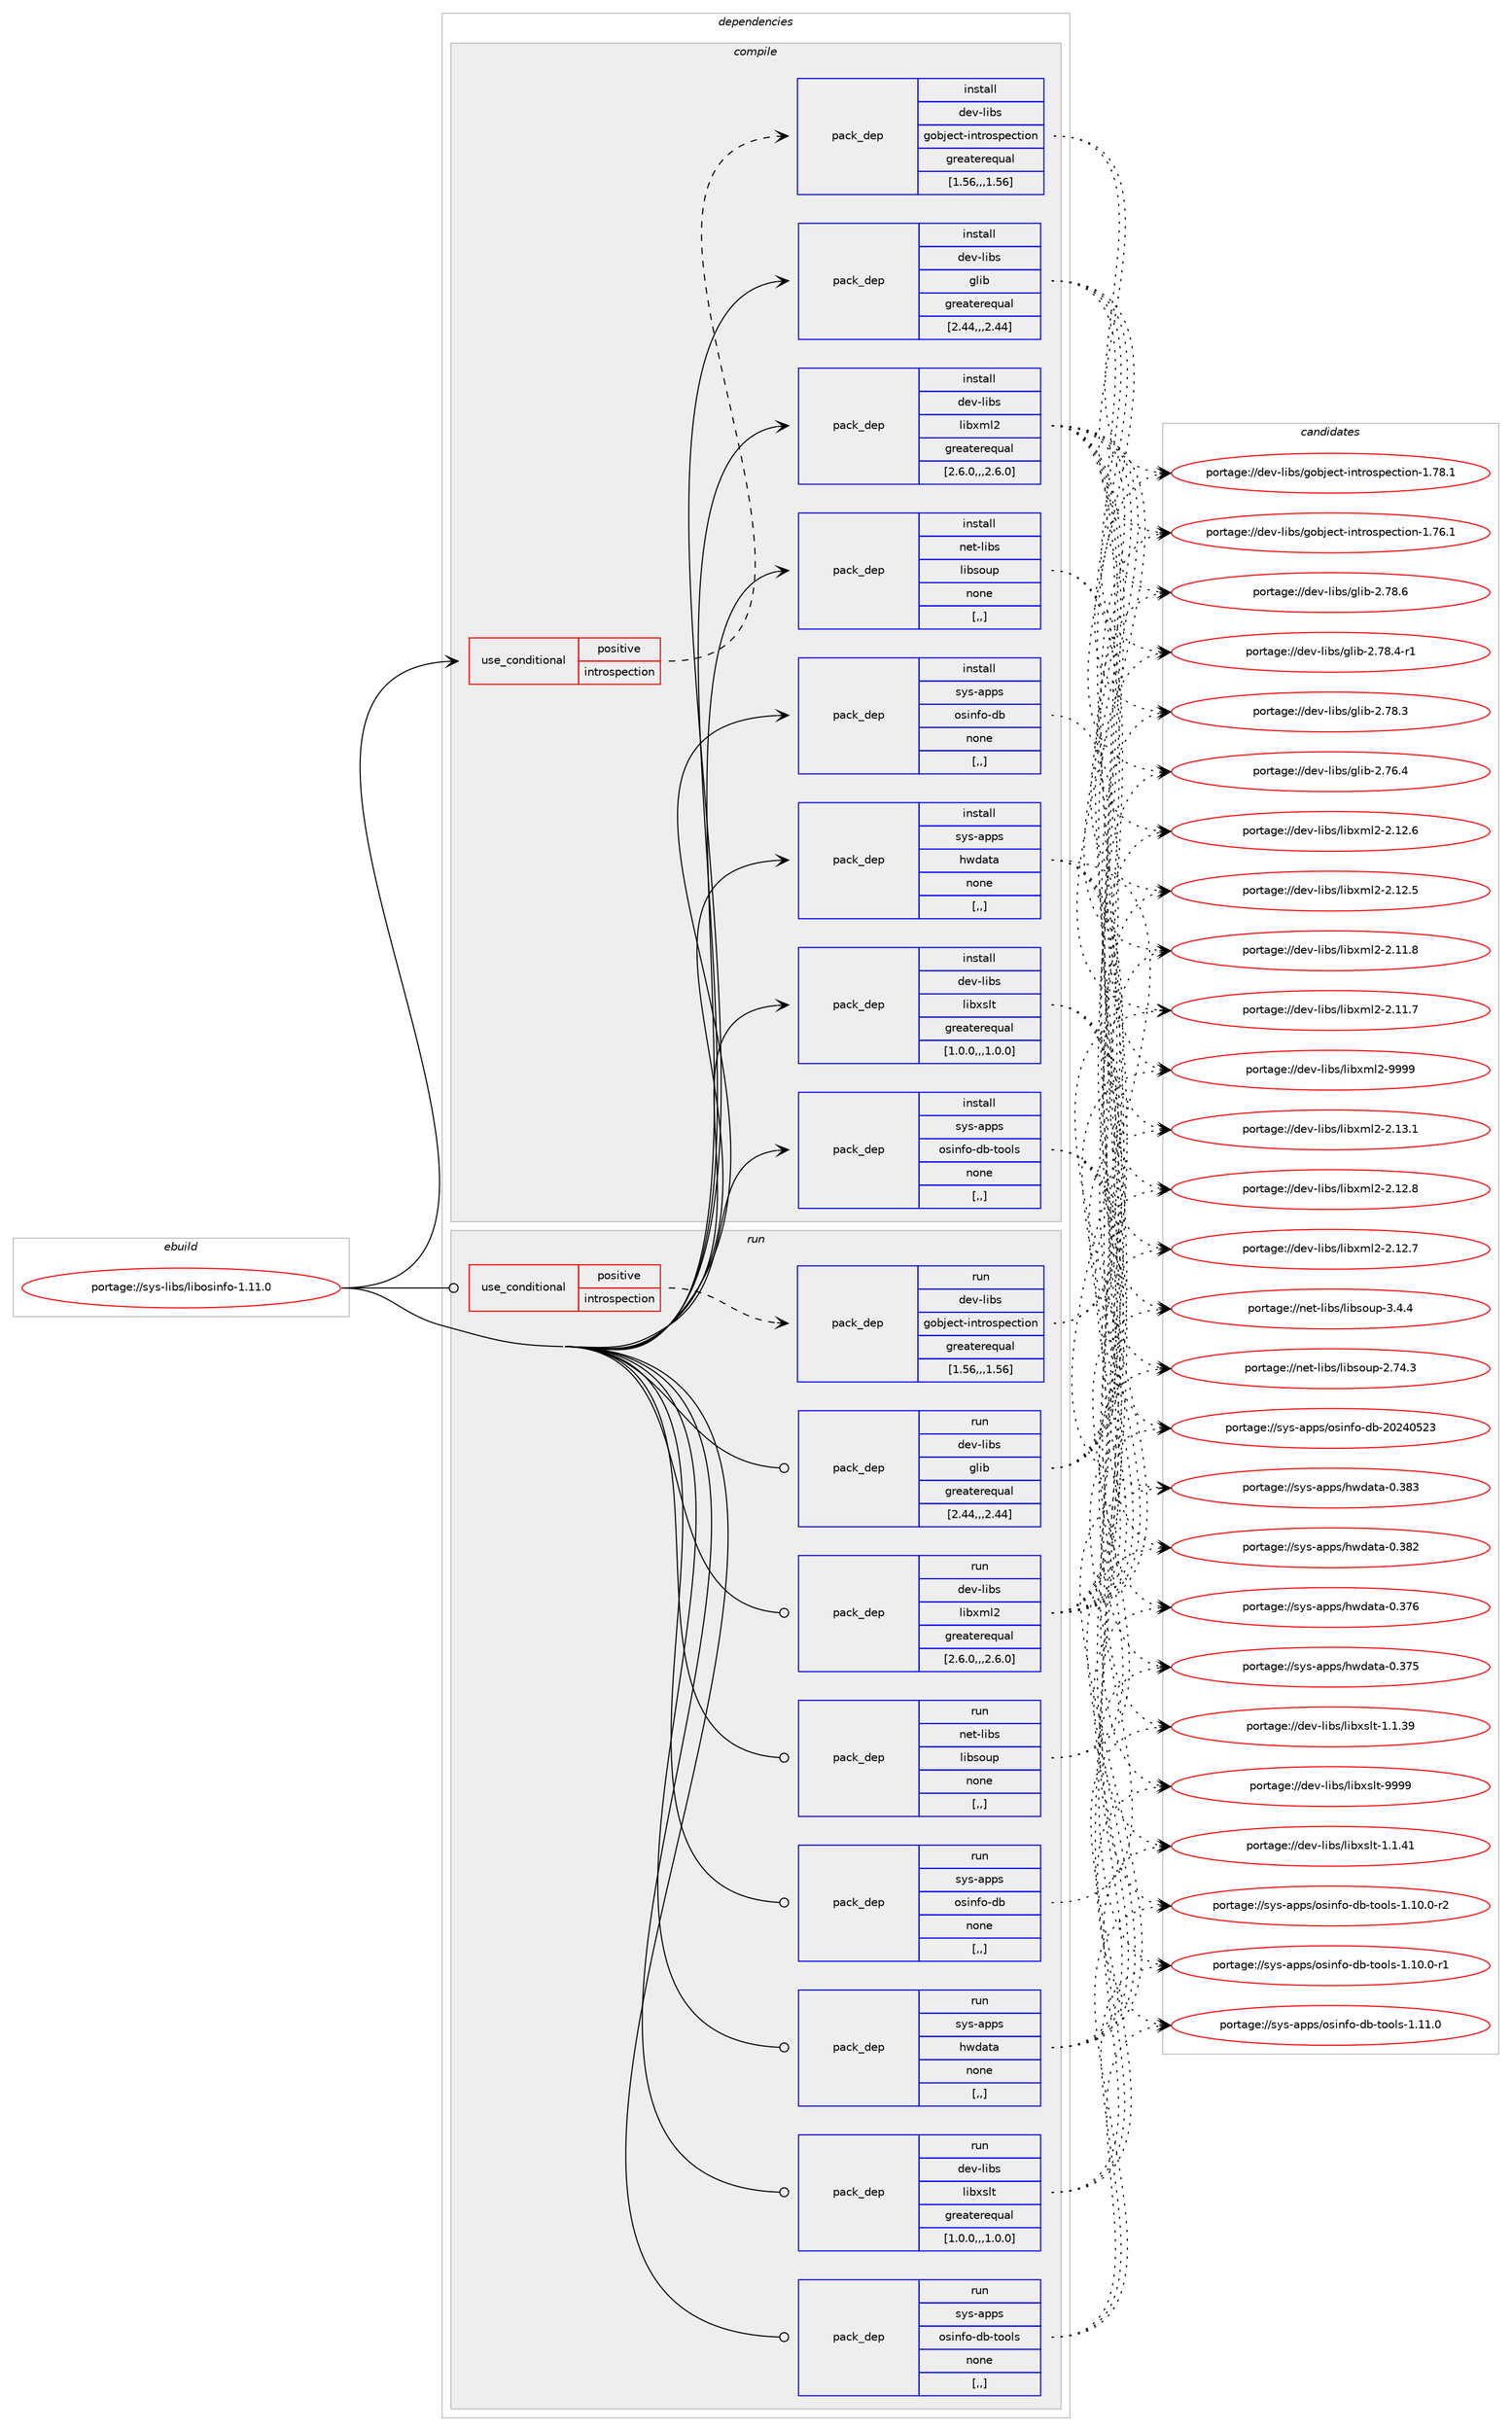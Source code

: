 digraph prolog {

# *************
# Graph options
# *************

newrank=true;
concentrate=true;
compound=true;
graph [rankdir=LR,fontname=Helvetica,fontsize=10,ranksep=1.5];#, ranksep=2.5, nodesep=0.2];
edge  [arrowhead=vee];
node  [fontname=Helvetica,fontsize=10];

# **********
# The ebuild
# **********

subgraph cluster_leftcol {
color=gray;
rank=same;
label=<<i>ebuild</i>>;
id [label="portage://sys-libs/libosinfo-1.11.0", color=red, width=4, href="../sys-libs/libosinfo-1.11.0.svg"];
}

# ****************
# The dependencies
# ****************

subgraph cluster_midcol {
color=gray;
label=<<i>dependencies</i>>;
subgraph cluster_compile {
fillcolor="#eeeeee";
style=filled;
label=<<i>compile</i>>;
subgraph cond117272 {
dependency439099 [label=<<TABLE BORDER="0" CELLBORDER="1" CELLSPACING="0" CELLPADDING="4"><TR><TD ROWSPAN="3" CELLPADDING="10">use_conditional</TD></TR><TR><TD>positive</TD></TR><TR><TD>introspection</TD></TR></TABLE>>, shape=none, color=red];
subgraph pack318831 {
dependency439100 [label=<<TABLE BORDER="0" CELLBORDER="1" CELLSPACING="0" CELLPADDING="4" WIDTH="220"><TR><TD ROWSPAN="6" CELLPADDING="30">pack_dep</TD></TR><TR><TD WIDTH="110">install</TD></TR><TR><TD>dev-libs</TD></TR><TR><TD>gobject-introspection</TD></TR><TR><TD>greaterequal</TD></TR><TR><TD>[1.56,,,1.56]</TD></TR></TABLE>>, shape=none, color=blue];
}
dependency439099:e -> dependency439100:w [weight=20,style="dashed",arrowhead="vee"];
}
id:e -> dependency439099:w [weight=20,style="solid",arrowhead="vee"];
subgraph pack318832 {
dependency439101 [label=<<TABLE BORDER="0" CELLBORDER="1" CELLSPACING="0" CELLPADDING="4" WIDTH="220"><TR><TD ROWSPAN="6" CELLPADDING="30">pack_dep</TD></TR><TR><TD WIDTH="110">install</TD></TR><TR><TD>dev-libs</TD></TR><TR><TD>glib</TD></TR><TR><TD>greaterequal</TD></TR><TR><TD>[2.44,,,2.44]</TD></TR></TABLE>>, shape=none, color=blue];
}
id:e -> dependency439101:w [weight=20,style="solid",arrowhead="vee"];
subgraph pack318833 {
dependency439102 [label=<<TABLE BORDER="0" CELLBORDER="1" CELLSPACING="0" CELLPADDING="4" WIDTH="220"><TR><TD ROWSPAN="6" CELLPADDING="30">pack_dep</TD></TR><TR><TD WIDTH="110">install</TD></TR><TR><TD>dev-libs</TD></TR><TR><TD>libxml2</TD></TR><TR><TD>greaterequal</TD></TR><TR><TD>[2.6.0,,,2.6.0]</TD></TR></TABLE>>, shape=none, color=blue];
}
id:e -> dependency439102:w [weight=20,style="solid",arrowhead="vee"];
subgraph pack318834 {
dependency439103 [label=<<TABLE BORDER="0" CELLBORDER="1" CELLSPACING="0" CELLPADDING="4" WIDTH="220"><TR><TD ROWSPAN="6" CELLPADDING="30">pack_dep</TD></TR><TR><TD WIDTH="110">install</TD></TR><TR><TD>dev-libs</TD></TR><TR><TD>libxslt</TD></TR><TR><TD>greaterequal</TD></TR><TR><TD>[1.0.0,,,1.0.0]</TD></TR></TABLE>>, shape=none, color=blue];
}
id:e -> dependency439103:w [weight=20,style="solid",arrowhead="vee"];
subgraph pack318835 {
dependency439104 [label=<<TABLE BORDER="0" CELLBORDER="1" CELLSPACING="0" CELLPADDING="4" WIDTH="220"><TR><TD ROWSPAN="6" CELLPADDING="30">pack_dep</TD></TR><TR><TD WIDTH="110">install</TD></TR><TR><TD>net-libs</TD></TR><TR><TD>libsoup</TD></TR><TR><TD>none</TD></TR><TR><TD>[,,]</TD></TR></TABLE>>, shape=none, color=blue];
}
id:e -> dependency439104:w [weight=20,style="solid",arrowhead="vee"];
subgraph pack318836 {
dependency439105 [label=<<TABLE BORDER="0" CELLBORDER="1" CELLSPACING="0" CELLPADDING="4" WIDTH="220"><TR><TD ROWSPAN="6" CELLPADDING="30">pack_dep</TD></TR><TR><TD WIDTH="110">install</TD></TR><TR><TD>sys-apps</TD></TR><TR><TD>hwdata</TD></TR><TR><TD>none</TD></TR><TR><TD>[,,]</TD></TR></TABLE>>, shape=none, color=blue];
}
id:e -> dependency439105:w [weight=20,style="solid",arrowhead="vee"];
subgraph pack318837 {
dependency439106 [label=<<TABLE BORDER="0" CELLBORDER="1" CELLSPACING="0" CELLPADDING="4" WIDTH="220"><TR><TD ROWSPAN="6" CELLPADDING="30">pack_dep</TD></TR><TR><TD WIDTH="110">install</TD></TR><TR><TD>sys-apps</TD></TR><TR><TD>osinfo-db</TD></TR><TR><TD>none</TD></TR><TR><TD>[,,]</TD></TR></TABLE>>, shape=none, color=blue];
}
id:e -> dependency439106:w [weight=20,style="solid",arrowhead="vee"];
subgraph pack318838 {
dependency439107 [label=<<TABLE BORDER="0" CELLBORDER="1" CELLSPACING="0" CELLPADDING="4" WIDTH="220"><TR><TD ROWSPAN="6" CELLPADDING="30">pack_dep</TD></TR><TR><TD WIDTH="110">install</TD></TR><TR><TD>sys-apps</TD></TR><TR><TD>osinfo-db-tools</TD></TR><TR><TD>none</TD></TR><TR><TD>[,,]</TD></TR></TABLE>>, shape=none, color=blue];
}
id:e -> dependency439107:w [weight=20,style="solid",arrowhead="vee"];
}
subgraph cluster_compileandrun {
fillcolor="#eeeeee";
style=filled;
label=<<i>compile and run</i>>;
}
subgraph cluster_run {
fillcolor="#eeeeee";
style=filled;
label=<<i>run</i>>;
subgraph cond117273 {
dependency439108 [label=<<TABLE BORDER="0" CELLBORDER="1" CELLSPACING="0" CELLPADDING="4"><TR><TD ROWSPAN="3" CELLPADDING="10">use_conditional</TD></TR><TR><TD>positive</TD></TR><TR><TD>introspection</TD></TR></TABLE>>, shape=none, color=red];
subgraph pack318839 {
dependency439109 [label=<<TABLE BORDER="0" CELLBORDER="1" CELLSPACING="0" CELLPADDING="4" WIDTH="220"><TR><TD ROWSPAN="6" CELLPADDING="30">pack_dep</TD></TR><TR><TD WIDTH="110">run</TD></TR><TR><TD>dev-libs</TD></TR><TR><TD>gobject-introspection</TD></TR><TR><TD>greaterequal</TD></TR><TR><TD>[1.56,,,1.56]</TD></TR></TABLE>>, shape=none, color=blue];
}
dependency439108:e -> dependency439109:w [weight=20,style="dashed",arrowhead="vee"];
}
id:e -> dependency439108:w [weight=20,style="solid",arrowhead="odot"];
subgraph pack318840 {
dependency439110 [label=<<TABLE BORDER="0" CELLBORDER="1" CELLSPACING="0" CELLPADDING="4" WIDTH="220"><TR><TD ROWSPAN="6" CELLPADDING="30">pack_dep</TD></TR><TR><TD WIDTH="110">run</TD></TR><TR><TD>dev-libs</TD></TR><TR><TD>glib</TD></TR><TR><TD>greaterequal</TD></TR><TR><TD>[2.44,,,2.44]</TD></TR></TABLE>>, shape=none, color=blue];
}
id:e -> dependency439110:w [weight=20,style="solid",arrowhead="odot"];
subgraph pack318841 {
dependency439111 [label=<<TABLE BORDER="0" CELLBORDER="1" CELLSPACING="0" CELLPADDING="4" WIDTH="220"><TR><TD ROWSPAN="6" CELLPADDING="30">pack_dep</TD></TR><TR><TD WIDTH="110">run</TD></TR><TR><TD>dev-libs</TD></TR><TR><TD>libxml2</TD></TR><TR><TD>greaterequal</TD></TR><TR><TD>[2.6.0,,,2.6.0]</TD></TR></TABLE>>, shape=none, color=blue];
}
id:e -> dependency439111:w [weight=20,style="solid",arrowhead="odot"];
subgraph pack318842 {
dependency439112 [label=<<TABLE BORDER="0" CELLBORDER="1" CELLSPACING="0" CELLPADDING="4" WIDTH="220"><TR><TD ROWSPAN="6" CELLPADDING="30">pack_dep</TD></TR><TR><TD WIDTH="110">run</TD></TR><TR><TD>dev-libs</TD></TR><TR><TD>libxslt</TD></TR><TR><TD>greaterequal</TD></TR><TR><TD>[1.0.0,,,1.0.0]</TD></TR></TABLE>>, shape=none, color=blue];
}
id:e -> dependency439112:w [weight=20,style="solid",arrowhead="odot"];
subgraph pack318843 {
dependency439113 [label=<<TABLE BORDER="0" CELLBORDER="1" CELLSPACING="0" CELLPADDING="4" WIDTH="220"><TR><TD ROWSPAN="6" CELLPADDING="30">pack_dep</TD></TR><TR><TD WIDTH="110">run</TD></TR><TR><TD>net-libs</TD></TR><TR><TD>libsoup</TD></TR><TR><TD>none</TD></TR><TR><TD>[,,]</TD></TR></TABLE>>, shape=none, color=blue];
}
id:e -> dependency439113:w [weight=20,style="solid",arrowhead="odot"];
subgraph pack318844 {
dependency439114 [label=<<TABLE BORDER="0" CELLBORDER="1" CELLSPACING="0" CELLPADDING="4" WIDTH="220"><TR><TD ROWSPAN="6" CELLPADDING="30">pack_dep</TD></TR><TR><TD WIDTH="110">run</TD></TR><TR><TD>sys-apps</TD></TR><TR><TD>hwdata</TD></TR><TR><TD>none</TD></TR><TR><TD>[,,]</TD></TR></TABLE>>, shape=none, color=blue];
}
id:e -> dependency439114:w [weight=20,style="solid",arrowhead="odot"];
subgraph pack318845 {
dependency439115 [label=<<TABLE BORDER="0" CELLBORDER="1" CELLSPACING="0" CELLPADDING="4" WIDTH="220"><TR><TD ROWSPAN="6" CELLPADDING="30">pack_dep</TD></TR><TR><TD WIDTH="110">run</TD></TR><TR><TD>sys-apps</TD></TR><TR><TD>osinfo-db</TD></TR><TR><TD>none</TD></TR><TR><TD>[,,]</TD></TR></TABLE>>, shape=none, color=blue];
}
id:e -> dependency439115:w [weight=20,style="solid",arrowhead="odot"];
subgraph pack318846 {
dependency439116 [label=<<TABLE BORDER="0" CELLBORDER="1" CELLSPACING="0" CELLPADDING="4" WIDTH="220"><TR><TD ROWSPAN="6" CELLPADDING="30">pack_dep</TD></TR><TR><TD WIDTH="110">run</TD></TR><TR><TD>sys-apps</TD></TR><TR><TD>osinfo-db-tools</TD></TR><TR><TD>none</TD></TR><TR><TD>[,,]</TD></TR></TABLE>>, shape=none, color=blue];
}
id:e -> dependency439116:w [weight=20,style="solid",arrowhead="odot"];
}
}

# **************
# The candidates
# **************

subgraph cluster_choices {
rank=same;
color=gray;
label=<<i>candidates</i>>;

subgraph choice318831 {
color=black;
nodesep=1;
choice1001011184510810598115471031119810610199116451051101161141111151121019911610511111045494655564649 [label="portage://dev-libs/gobject-introspection-1.78.1", color=red, width=4,href="../dev-libs/gobject-introspection-1.78.1.svg"];
choice1001011184510810598115471031119810610199116451051101161141111151121019911610511111045494655544649 [label="portage://dev-libs/gobject-introspection-1.76.1", color=red, width=4,href="../dev-libs/gobject-introspection-1.76.1.svg"];
dependency439100:e -> choice1001011184510810598115471031119810610199116451051101161141111151121019911610511111045494655564649:w [style=dotted,weight="100"];
dependency439100:e -> choice1001011184510810598115471031119810610199116451051101161141111151121019911610511111045494655544649:w [style=dotted,weight="100"];
}
subgraph choice318832 {
color=black;
nodesep=1;
choice1001011184510810598115471031081059845504655564654 [label="portage://dev-libs/glib-2.78.6", color=red, width=4,href="../dev-libs/glib-2.78.6.svg"];
choice10010111845108105981154710310810598455046555646524511449 [label="portage://dev-libs/glib-2.78.4-r1", color=red, width=4,href="../dev-libs/glib-2.78.4-r1.svg"];
choice1001011184510810598115471031081059845504655564651 [label="portage://dev-libs/glib-2.78.3", color=red, width=4,href="../dev-libs/glib-2.78.3.svg"];
choice1001011184510810598115471031081059845504655544652 [label="portage://dev-libs/glib-2.76.4", color=red, width=4,href="../dev-libs/glib-2.76.4.svg"];
dependency439101:e -> choice1001011184510810598115471031081059845504655564654:w [style=dotted,weight="100"];
dependency439101:e -> choice10010111845108105981154710310810598455046555646524511449:w [style=dotted,weight="100"];
dependency439101:e -> choice1001011184510810598115471031081059845504655564651:w [style=dotted,weight="100"];
dependency439101:e -> choice1001011184510810598115471031081059845504655544652:w [style=dotted,weight="100"];
}
subgraph choice318833 {
color=black;
nodesep=1;
choice10010111845108105981154710810598120109108504557575757 [label="portage://dev-libs/libxml2-9999", color=red, width=4,href="../dev-libs/libxml2-9999.svg"];
choice100101118451081059811547108105981201091085045504649514649 [label="portage://dev-libs/libxml2-2.13.1", color=red, width=4,href="../dev-libs/libxml2-2.13.1.svg"];
choice100101118451081059811547108105981201091085045504649504656 [label="portage://dev-libs/libxml2-2.12.8", color=red, width=4,href="../dev-libs/libxml2-2.12.8.svg"];
choice100101118451081059811547108105981201091085045504649504655 [label="portage://dev-libs/libxml2-2.12.7", color=red, width=4,href="../dev-libs/libxml2-2.12.7.svg"];
choice100101118451081059811547108105981201091085045504649504654 [label="portage://dev-libs/libxml2-2.12.6", color=red, width=4,href="../dev-libs/libxml2-2.12.6.svg"];
choice100101118451081059811547108105981201091085045504649504653 [label="portage://dev-libs/libxml2-2.12.5", color=red, width=4,href="../dev-libs/libxml2-2.12.5.svg"];
choice100101118451081059811547108105981201091085045504649494656 [label="portage://dev-libs/libxml2-2.11.8", color=red, width=4,href="../dev-libs/libxml2-2.11.8.svg"];
choice100101118451081059811547108105981201091085045504649494655 [label="portage://dev-libs/libxml2-2.11.7", color=red, width=4,href="../dev-libs/libxml2-2.11.7.svg"];
dependency439102:e -> choice10010111845108105981154710810598120109108504557575757:w [style=dotted,weight="100"];
dependency439102:e -> choice100101118451081059811547108105981201091085045504649514649:w [style=dotted,weight="100"];
dependency439102:e -> choice100101118451081059811547108105981201091085045504649504656:w [style=dotted,weight="100"];
dependency439102:e -> choice100101118451081059811547108105981201091085045504649504655:w [style=dotted,weight="100"];
dependency439102:e -> choice100101118451081059811547108105981201091085045504649504654:w [style=dotted,weight="100"];
dependency439102:e -> choice100101118451081059811547108105981201091085045504649504653:w [style=dotted,weight="100"];
dependency439102:e -> choice100101118451081059811547108105981201091085045504649494656:w [style=dotted,weight="100"];
dependency439102:e -> choice100101118451081059811547108105981201091085045504649494655:w [style=dotted,weight="100"];
}
subgraph choice318834 {
color=black;
nodesep=1;
choice100101118451081059811547108105981201151081164557575757 [label="portage://dev-libs/libxslt-9999", color=red, width=4,href="../dev-libs/libxslt-9999.svg"];
choice1001011184510810598115471081059812011510811645494649465249 [label="portage://dev-libs/libxslt-1.1.41", color=red, width=4,href="../dev-libs/libxslt-1.1.41.svg"];
choice1001011184510810598115471081059812011510811645494649465157 [label="portage://dev-libs/libxslt-1.1.39", color=red, width=4,href="../dev-libs/libxslt-1.1.39.svg"];
dependency439103:e -> choice100101118451081059811547108105981201151081164557575757:w [style=dotted,weight="100"];
dependency439103:e -> choice1001011184510810598115471081059812011510811645494649465249:w [style=dotted,weight="100"];
dependency439103:e -> choice1001011184510810598115471081059812011510811645494649465157:w [style=dotted,weight="100"];
}
subgraph choice318835 {
color=black;
nodesep=1;
choice11010111645108105981154710810598115111117112455146524652 [label="portage://net-libs/libsoup-3.4.4", color=red, width=4,href="../net-libs/libsoup-3.4.4.svg"];
choice1101011164510810598115471081059811511111711245504655524651 [label="portage://net-libs/libsoup-2.74.3", color=red, width=4,href="../net-libs/libsoup-2.74.3.svg"];
dependency439104:e -> choice11010111645108105981154710810598115111117112455146524652:w [style=dotted,weight="100"];
dependency439104:e -> choice1101011164510810598115471081059811511111711245504655524651:w [style=dotted,weight="100"];
}
subgraph choice318836 {
color=black;
nodesep=1;
choice1151211154597112112115471041191009711697454846515651 [label="portage://sys-apps/hwdata-0.383", color=red, width=4,href="../sys-apps/hwdata-0.383.svg"];
choice1151211154597112112115471041191009711697454846515650 [label="portage://sys-apps/hwdata-0.382", color=red, width=4,href="../sys-apps/hwdata-0.382.svg"];
choice1151211154597112112115471041191009711697454846515554 [label="portage://sys-apps/hwdata-0.376", color=red, width=4,href="../sys-apps/hwdata-0.376.svg"];
choice1151211154597112112115471041191009711697454846515553 [label="portage://sys-apps/hwdata-0.375", color=red, width=4,href="../sys-apps/hwdata-0.375.svg"];
dependency439105:e -> choice1151211154597112112115471041191009711697454846515651:w [style=dotted,weight="100"];
dependency439105:e -> choice1151211154597112112115471041191009711697454846515650:w [style=dotted,weight="100"];
dependency439105:e -> choice1151211154597112112115471041191009711697454846515554:w [style=dotted,weight="100"];
dependency439105:e -> choice1151211154597112112115471041191009711697454846515553:w [style=dotted,weight="100"];
}
subgraph choice318837 {
color=black;
nodesep=1;
choice1151211154597112112115471111151051101021114510098455048505248535051 [label="portage://sys-apps/osinfo-db-20240523", color=red, width=4,href="../sys-apps/osinfo-db-20240523.svg"];
dependency439106:e -> choice1151211154597112112115471111151051101021114510098455048505248535051:w [style=dotted,weight="100"];
}
subgraph choice318838 {
color=black;
nodesep=1;
choice11512111545971121121154711111510511010211145100984511611111110811545494649494648 [label="portage://sys-apps/osinfo-db-tools-1.11.0", color=red, width=4,href="../sys-apps/osinfo-db-tools-1.11.0.svg"];
choice115121115459711211211547111115105110102111451009845116111111108115454946494846484511450 [label="portage://sys-apps/osinfo-db-tools-1.10.0-r2", color=red, width=4,href="../sys-apps/osinfo-db-tools-1.10.0-r2.svg"];
choice115121115459711211211547111115105110102111451009845116111111108115454946494846484511449 [label="portage://sys-apps/osinfo-db-tools-1.10.0-r1", color=red, width=4,href="../sys-apps/osinfo-db-tools-1.10.0-r1.svg"];
dependency439107:e -> choice11512111545971121121154711111510511010211145100984511611111110811545494649494648:w [style=dotted,weight="100"];
dependency439107:e -> choice115121115459711211211547111115105110102111451009845116111111108115454946494846484511450:w [style=dotted,weight="100"];
dependency439107:e -> choice115121115459711211211547111115105110102111451009845116111111108115454946494846484511449:w [style=dotted,weight="100"];
}
subgraph choice318839 {
color=black;
nodesep=1;
choice1001011184510810598115471031119810610199116451051101161141111151121019911610511111045494655564649 [label="portage://dev-libs/gobject-introspection-1.78.1", color=red, width=4,href="../dev-libs/gobject-introspection-1.78.1.svg"];
choice1001011184510810598115471031119810610199116451051101161141111151121019911610511111045494655544649 [label="portage://dev-libs/gobject-introspection-1.76.1", color=red, width=4,href="../dev-libs/gobject-introspection-1.76.1.svg"];
dependency439109:e -> choice1001011184510810598115471031119810610199116451051101161141111151121019911610511111045494655564649:w [style=dotted,weight="100"];
dependency439109:e -> choice1001011184510810598115471031119810610199116451051101161141111151121019911610511111045494655544649:w [style=dotted,weight="100"];
}
subgraph choice318840 {
color=black;
nodesep=1;
choice1001011184510810598115471031081059845504655564654 [label="portage://dev-libs/glib-2.78.6", color=red, width=4,href="../dev-libs/glib-2.78.6.svg"];
choice10010111845108105981154710310810598455046555646524511449 [label="portage://dev-libs/glib-2.78.4-r1", color=red, width=4,href="../dev-libs/glib-2.78.4-r1.svg"];
choice1001011184510810598115471031081059845504655564651 [label="portage://dev-libs/glib-2.78.3", color=red, width=4,href="../dev-libs/glib-2.78.3.svg"];
choice1001011184510810598115471031081059845504655544652 [label="portage://dev-libs/glib-2.76.4", color=red, width=4,href="../dev-libs/glib-2.76.4.svg"];
dependency439110:e -> choice1001011184510810598115471031081059845504655564654:w [style=dotted,weight="100"];
dependency439110:e -> choice10010111845108105981154710310810598455046555646524511449:w [style=dotted,weight="100"];
dependency439110:e -> choice1001011184510810598115471031081059845504655564651:w [style=dotted,weight="100"];
dependency439110:e -> choice1001011184510810598115471031081059845504655544652:w [style=dotted,weight="100"];
}
subgraph choice318841 {
color=black;
nodesep=1;
choice10010111845108105981154710810598120109108504557575757 [label="portage://dev-libs/libxml2-9999", color=red, width=4,href="../dev-libs/libxml2-9999.svg"];
choice100101118451081059811547108105981201091085045504649514649 [label="portage://dev-libs/libxml2-2.13.1", color=red, width=4,href="../dev-libs/libxml2-2.13.1.svg"];
choice100101118451081059811547108105981201091085045504649504656 [label="portage://dev-libs/libxml2-2.12.8", color=red, width=4,href="../dev-libs/libxml2-2.12.8.svg"];
choice100101118451081059811547108105981201091085045504649504655 [label="portage://dev-libs/libxml2-2.12.7", color=red, width=4,href="../dev-libs/libxml2-2.12.7.svg"];
choice100101118451081059811547108105981201091085045504649504654 [label="portage://dev-libs/libxml2-2.12.6", color=red, width=4,href="../dev-libs/libxml2-2.12.6.svg"];
choice100101118451081059811547108105981201091085045504649504653 [label="portage://dev-libs/libxml2-2.12.5", color=red, width=4,href="../dev-libs/libxml2-2.12.5.svg"];
choice100101118451081059811547108105981201091085045504649494656 [label="portage://dev-libs/libxml2-2.11.8", color=red, width=4,href="../dev-libs/libxml2-2.11.8.svg"];
choice100101118451081059811547108105981201091085045504649494655 [label="portage://dev-libs/libxml2-2.11.7", color=red, width=4,href="../dev-libs/libxml2-2.11.7.svg"];
dependency439111:e -> choice10010111845108105981154710810598120109108504557575757:w [style=dotted,weight="100"];
dependency439111:e -> choice100101118451081059811547108105981201091085045504649514649:w [style=dotted,weight="100"];
dependency439111:e -> choice100101118451081059811547108105981201091085045504649504656:w [style=dotted,weight="100"];
dependency439111:e -> choice100101118451081059811547108105981201091085045504649504655:w [style=dotted,weight="100"];
dependency439111:e -> choice100101118451081059811547108105981201091085045504649504654:w [style=dotted,weight="100"];
dependency439111:e -> choice100101118451081059811547108105981201091085045504649504653:w [style=dotted,weight="100"];
dependency439111:e -> choice100101118451081059811547108105981201091085045504649494656:w [style=dotted,weight="100"];
dependency439111:e -> choice100101118451081059811547108105981201091085045504649494655:w [style=dotted,weight="100"];
}
subgraph choice318842 {
color=black;
nodesep=1;
choice100101118451081059811547108105981201151081164557575757 [label="portage://dev-libs/libxslt-9999", color=red, width=4,href="../dev-libs/libxslt-9999.svg"];
choice1001011184510810598115471081059812011510811645494649465249 [label="portage://dev-libs/libxslt-1.1.41", color=red, width=4,href="../dev-libs/libxslt-1.1.41.svg"];
choice1001011184510810598115471081059812011510811645494649465157 [label="portage://dev-libs/libxslt-1.1.39", color=red, width=4,href="../dev-libs/libxslt-1.1.39.svg"];
dependency439112:e -> choice100101118451081059811547108105981201151081164557575757:w [style=dotted,weight="100"];
dependency439112:e -> choice1001011184510810598115471081059812011510811645494649465249:w [style=dotted,weight="100"];
dependency439112:e -> choice1001011184510810598115471081059812011510811645494649465157:w [style=dotted,weight="100"];
}
subgraph choice318843 {
color=black;
nodesep=1;
choice11010111645108105981154710810598115111117112455146524652 [label="portage://net-libs/libsoup-3.4.4", color=red, width=4,href="../net-libs/libsoup-3.4.4.svg"];
choice1101011164510810598115471081059811511111711245504655524651 [label="portage://net-libs/libsoup-2.74.3", color=red, width=4,href="../net-libs/libsoup-2.74.3.svg"];
dependency439113:e -> choice11010111645108105981154710810598115111117112455146524652:w [style=dotted,weight="100"];
dependency439113:e -> choice1101011164510810598115471081059811511111711245504655524651:w [style=dotted,weight="100"];
}
subgraph choice318844 {
color=black;
nodesep=1;
choice1151211154597112112115471041191009711697454846515651 [label="portage://sys-apps/hwdata-0.383", color=red, width=4,href="../sys-apps/hwdata-0.383.svg"];
choice1151211154597112112115471041191009711697454846515650 [label="portage://sys-apps/hwdata-0.382", color=red, width=4,href="../sys-apps/hwdata-0.382.svg"];
choice1151211154597112112115471041191009711697454846515554 [label="portage://sys-apps/hwdata-0.376", color=red, width=4,href="../sys-apps/hwdata-0.376.svg"];
choice1151211154597112112115471041191009711697454846515553 [label="portage://sys-apps/hwdata-0.375", color=red, width=4,href="../sys-apps/hwdata-0.375.svg"];
dependency439114:e -> choice1151211154597112112115471041191009711697454846515651:w [style=dotted,weight="100"];
dependency439114:e -> choice1151211154597112112115471041191009711697454846515650:w [style=dotted,weight="100"];
dependency439114:e -> choice1151211154597112112115471041191009711697454846515554:w [style=dotted,weight="100"];
dependency439114:e -> choice1151211154597112112115471041191009711697454846515553:w [style=dotted,weight="100"];
}
subgraph choice318845 {
color=black;
nodesep=1;
choice1151211154597112112115471111151051101021114510098455048505248535051 [label="portage://sys-apps/osinfo-db-20240523", color=red, width=4,href="../sys-apps/osinfo-db-20240523.svg"];
dependency439115:e -> choice1151211154597112112115471111151051101021114510098455048505248535051:w [style=dotted,weight="100"];
}
subgraph choice318846 {
color=black;
nodesep=1;
choice11512111545971121121154711111510511010211145100984511611111110811545494649494648 [label="portage://sys-apps/osinfo-db-tools-1.11.0", color=red, width=4,href="../sys-apps/osinfo-db-tools-1.11.0.svg"];
choice115121115459711211211547111115105110102111451009845116111111108115454946494846484511450 [label="portage://sys-apps/osinfo-db-tools-1.10.0-r2", color=red, width=4,href="../sys-apps/osinfo-db-tools-1.10.0-r2.svg"];
choice115121115459711211211547111115105110102111451009845116111111108115454946494846484511449 [label="portage://sys-apps/osinfo-db-tools-1.10.0-r1", color=red, width=4,href="../sys-apps/osinfo-db-tools-1.10.0-r1.svg"];
dependency439116:e -> choice11512111545971121121154711111510511010211145100984511611111110811545494649494648:w [style=dotted,weight="100"];
dependency439116:e -> choice115121115459711211211547111115105110102111451009845116111111108115454946494846484511450:w [style=dotted,weight="100"];
dependency439116:e -> choice115121115459711211211547111115105110102111451009845116111111108115454946494846484511449:w [style=dotted,weight="100"];
}
}

}
